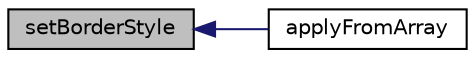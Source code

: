 digraph "setBorderStyle"
{
  edge [fontname="Helvetica",fontsize="10",labelfontname="Helvetica",labelfontsize="10"];
  node [fontname="Helvetica",fontsize="10",shape=record];
  rankdir="LR";
  Node57 [label="setBorderStyle",height=0.2,width=0.4,color="black", fillcolor="grey75", style="filled", fontcolor="black"];
  Node57 -> Node58 [dir="back",color="midnightblue",fontsize="10",style="solid",fontname="Helvetica"];
  Node58 [label="applyFromArray",height=0.2,width=0.4,color="black", fillcolor="white", style="filled",URL="$class_p_h_p_excel___style___border.html#adf38c8e6ab006ca15f50964882386acf"];
}
